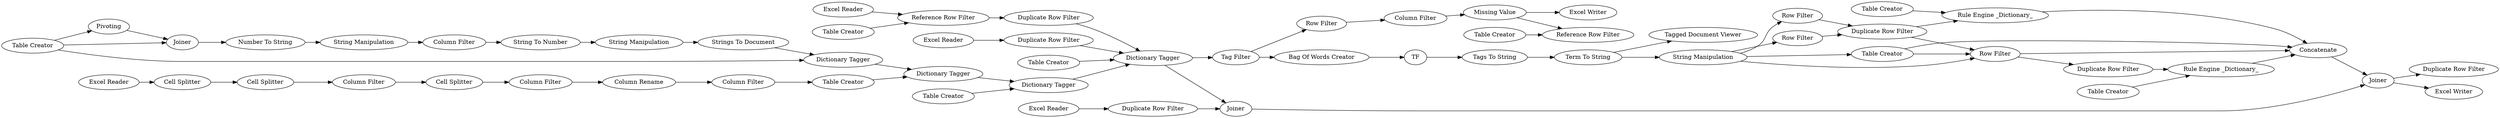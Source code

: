 digraph {
	112 -> 127
	107 -> 104
	41 -> 42
	83 -> 115
	100 -> 79
	91 -> 82
	77 -> 100
	81 -> 83
	106 -> 107
	104 -> 103
	79 -> 82
	39 -> 40
	63 -> 117
	81 -> 80
	1 -> 105
	51 -> 34
	40 -> 41
	82 -> 94
	101 -> 51
	115 -> 120
	2 -> 121
	128 -> 129
	127 -> 114
	35 -> 39
	46 -> 35
	129 -> 63
	38 -> 34
	64 -> 101
	103 -> 108
	35 -> 114
	100 -> 80
	108 -> 125
	38 -> 128
	39 -> 47
	114 -> 115
	38 -> 129
	102 -> 64
	48 -> 49
	126 -> 35
	100 -> 91
	86 -> 85
	34 -> 33
	49 -> 144
	113 -> 124
	100 -> 81
	124 -> 35
	80 -> 86
	47 -> 48
	85 -> 83
	45 -> 46
	122 -> 121
	80 -> 83
	125 -> 37
	42 -> 77
	82 -> 80
	33 -> 46
	84 -> 85
	49 -> 50
	36 -> 35
	117 -> 102
	37 -> 33
	105 -> 106
	121 -> 126
	77 -> 92
	145 -> 144
	94 -> 83
	95 -> 94
	115 -> 118
	91 [label="Row Filter"]
	103 [label="Column Filter"]
	126 [label="Duplicate Row Filter"]
	79 [label="Row Filter"]
	128 [label=Pivoting]
	108 [label="Column Rename"]
	122 [label="Table Creator"]
	145 [label="Table Creator"]
	105 [label="Cell Splitter"]
	121 [label="Reference Row Filter"]
	80 [label="Row Filter"]
	64 [label="String To Number"]
	92 [label="Tagged Document Viewer"]
	49 [label="Missing Value"]
	84 [label="Table Creator"]
	41 [label=TF]
	51 [label="Strings To Document"]
	114 [label=Joiner]
	129 [label=Joiner]
	85 [label="Rule Engine _Dictionary_"]
	86 [label="Duplicate Row Filter"]
	48 [label="Column Filter"]
	144 [label="Reference Row Filter"]
	50 [label="Excel Writer"]
	1 [label="Excel Reader"]
	42 [label="Tags To String"]
	115 [label=Joiner]
	125 [label="Column Filter"]
	112 [label="Excel Reader"]
	127 [label="Duplicate Row Filter"]
	47 [label="Row Filter"]
	101 [label="String Manipulation"]
	63 [label="Number To String"]
	77 [label="Term To String"]
	37 [label="Table Creator"]
	100 [label="String Manipulation"]
	124 [label="Duplicate Row Filter"]
	106 [label="Cell Splitter"]
	117 [label="String Manipulation"]
	83 [label=Concatenate]
	38 [label="Table Creator"]
	81 [label="Table Creator"]
	94 [label="Rule Engine _Dictionary_"]
	107 [label="Column Filter"]
	113 [label="Excel Reader"]
	120 [label="Duplicate Row Filter"]
	35 [label="Dictionary Tagger"]
	102 [label="Column Filter"]
	34 [label="Dictionary Tagger"]
	104 [label="Cell Splitter"]
	82 [label="Duplicate Row Filter"]
	118 [label="Excel Writer"]
	36 [label="Table Creator"]
	46 [label="Dictionary Tagger"]
	40 [label="Bag Of Words Creator"]
	95 [label="Table Creator"]
	39 [label="Tag Filter"]
	33 [label="Dictionary Tagger"]
	2 [label="Excel Reader"]
	45 [label="Table Creator"]
	rankdir=LR
}
